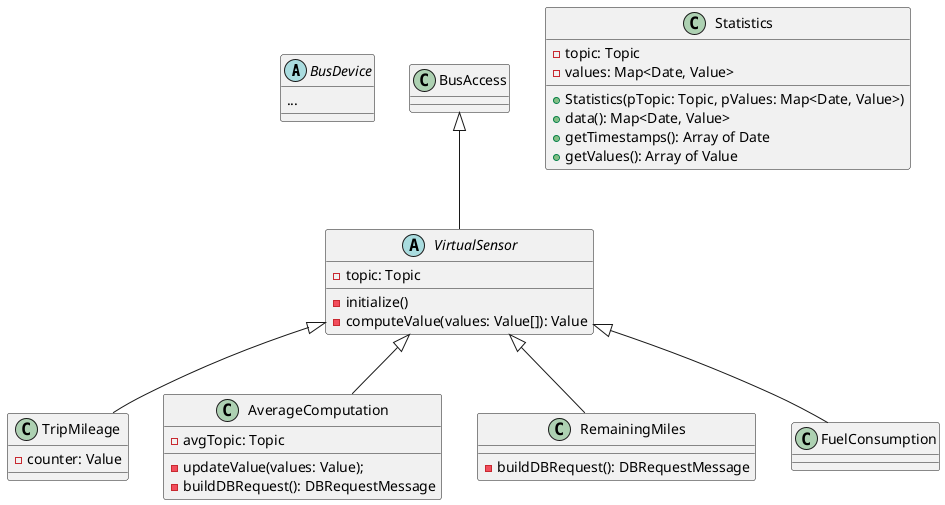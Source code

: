 Component diagram 2

@startuml

abstract class BusDevice {
	...
}

abstract class VirtualSensor {
	-topic: Topic
	-initialize()
	-computeValue(values: Value[]): Value
}

class TripMileage {
	-counter: Value
}

class AverageComputation {
	-avgTopic: Topic
	-updateValue(values: Value);
	-buildDBRequest(): DBRequestMessage
}

class RemainingMiles {
	-buildDBRequest(): DBRequestMessage
}

class Statistics {
	-topic: Topic
	-values: Map<Date, Value>
	+Statistics(pTopic: Topic, pValues: Map<Date, Value>)
	+data(): Map<Date, Value>
	+getTimestamps(): Array of Date
	+getValues(): Array of Value
}


VirtualSensor <|-- FuelConsumption
VirtualSensor <|-- TripMileage
VirtualSensor <|-- AverageComputation
VirtualSensor <|-- RemainingMiles

BusAccess <|-- VirtualSensor

@enduml

